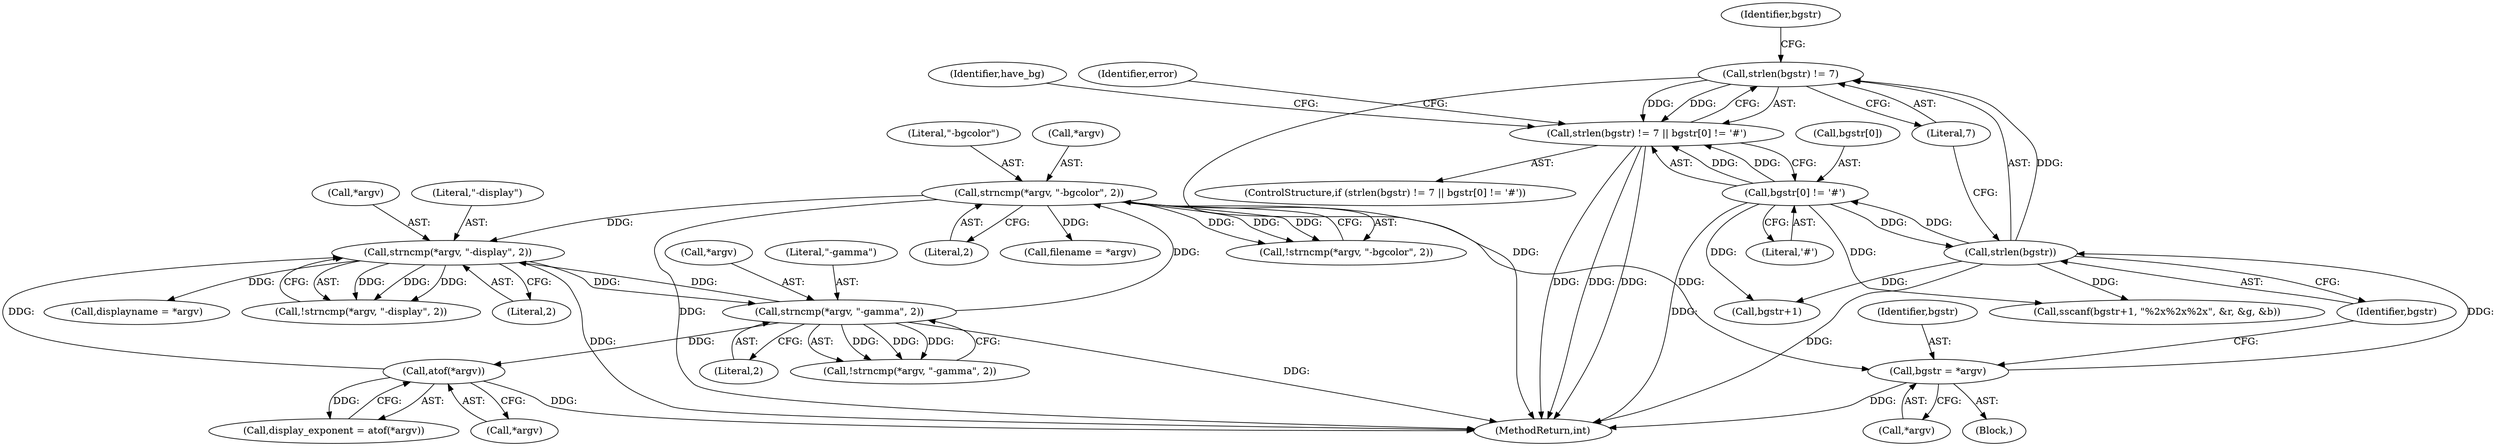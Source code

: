 digraph "0_Android_9d4853418ab2f754c2b63e091c29c5529b8b86ca_7@API" {
"1000266" [label="(Call,strlen(bgstr) != 7)"];
"1000267" [label="(Call,strlen(bgstr))"];
"1000260" [label="(Call,bgstr = *argv)"];
"1000245" [label="(Call,strncmp(*argv, \"-bgcolor\", 2))"];
"1000216" [label="(Call,strncmp(*argv, \"-gamma\", 2))"];
"1000195" [label="(Call,strncmp(*argv, \"-display\", 2))"];
"1000233" [label="(Call,atof(*argv))"];
"1000270" [label="(Call,bgstr[0] != '#')"];
"1000265" [label="(Call,strlen(bgstr) != 7 || bgstr[0] != '#')"];
"1000209" [label="(Call,displayname = *argv)"];
"1000267" [label="(Call,strlen(bgstr))"];
"1000194" [label="(Call,!strncmp(*argv, \"-display\", 2))"];
"1000265" [label="(Call,strlen(bgstr) != 7 || bgstr[0] != '#')"];
"1000279" [label="(Identifier,have_bg)"];
"1000220" [label="(Literal,2)"];
"1000195" [label="(Call,strncmp(*argv, \"-display\", 2))"];
"1000264" [label="(ControlStructure,if (strlen(bgstr) != 7 || bgstr[0] != '#'))"];
"1000552" [label="(MethodReturn,int)"];
"1000198" [label="(Literal,\"-display\")"];
"1000261" [label="(Identifier,bgstr)"];
"1000269" [label="(Literal,7)"];
"1000266" [label="(Call,strlen(bgstr) != 7)"];
"1000272" [label="(Identifier,bgstr)"];
"1000217" [label="(Call,*argv)"];
"1000219" [label="(Literal,\"-gamma\")"];
"1000234" [label="(Call,*argv)"];
"1000248" [label="(Literal,\"-bgcolor\")"];
"1000259" [label="(Block,)"];
"1000244" [label="(Call,!strncmp(*argv, \"-bgcolor\", 2))"];
"1000249" [label="(Literal,2)"];
"1000431" [label="(Call,bgstr+1)"];
"1000233" [label="(Call,atof(*argv))"];
"1000290" [label="(Call,filename = *argv)"];
"1000231" [label="(Call,display_exponent = atof(*argv))"];
"1000260" [label="(Call,bgstr = *argv)"];
"1000245" [label="(Call,strncmp(*argv, \"-bgcolor\", 2))"];
"1000215" [label="(Call,!strncmp(*argv, \"-gamma\", 2))"];
"1000196" [label="(Call,*argv)"];
"1000271" [label="(Call,bgstr[0])"];
"1000430" [label="(Call,sscanf(bgstr+1, \"%2x%2x%2x\", &r, &g, &b))"];
"1000268" [label="(Identifier,bgstr)"];
"1000216" [label="(Call,strncmp(*argv, \"-gamma\", 2))"];
"1000246" [label="(Call,*argv)"];
"1000270" [label="(Call,bgstr[0] != '#')"];
"1000199" [label="(Literal,2)"];
"1000276" [label="(Identifier,error)"];
"1000274" [label="(Literal,'#')"];
"1000262" [label="(Call,*argv)"];
"1000266" -> "1000265"  [label="AST: "];
"1000266" -> "1000269"  [label="CFG: "];
"1000267" -> "1000266"  [label="AST: "];
"1000269" -> "1000266"  [label="AST: "];
"1000272" -> "1000266"  [label="CFG: "];
"1000265" -> "1000266"  [label="CFG: "];
"1000266" -> "1000552"  [label="DDG: "];
"1000266" -> "1000265"  [label="DDG: "];
"1000266" -> "1000265"  [label="DDG: "];
"1000267" -> "1000266"  [label="DDG: "];
"1000267" -> "1000268"  [label="CFG: "];
"1000268" -> "1000267"  [label="AST: "];
"1000269" -> "1000267"  [label="CFG: "];
"1000267" -> "1000552"  [label="DDG: "];
"1000260" -> "1000267"  [label="DDG: "];
"1000270" -> "1000267"  [label="DDG: "];
"1000267" -> "1000270"  [label="DDG: "];
"1000267" -> "1000430"  [label="DDG: "];
"1000267" -> "1000431"  [label="DDG: "];
"1000260" -> "1000259"  [label="AST: "];
"1000260" -> "1000262"  [label="CFG: "];
"1000261" -> "1000260"  [label="AST: "];
"1000262" -> "1000260"  [label="AST: "];
"1000268" -> "1000260"  [label="CFG: "];
"1000260" -> "1000552"  [label="DDG: "];
"1000245" -> "1000260"  [label="DDG: "];
"1000245" -> "1000244"  [label="AST: "];
"1000245" -> "1000249"  [label="CFG: "];
"1000246" -> "1000245"  [label="AST: "];
"1000248" -> "1000245"  [label="AST: "];
"1000249" -> "1000245"  [label="AST: "];
"1000244" -> "1000245"  [label="CFG: "];
"1000245" -> "1000552"  [label="DDG: "];
"1000245" -> "1000195"  [label="DDG: "];
"1000245" -> "1000244"  [label="DDG: "];
"1000245" -> "1000244"  [label="DDG: "];
"1000245" -> "1000244"  [label="DDG: "];
"1000216" -> "1000245"  [label="DDG: "];
"1000245" -> "1000290"  [label="DDG: "];
"1000216" -> "1000215"  [label="AST: "];
"1000216" -> "1000220"  [label="CFG: "];
"1000217" -> "1000216"  [label="AST: "];
"1000219" -> "1000216"  [label="AST: "];
"1000220" -> "1000216"  [label="AST: "];
"1000215" -> "1000216"  [label="CFG: "];
"1000216" -> "1000552"  [label="DDG: "];
"1000216" -> "1000195"  [label="DDG: "];
"1000216" -> "1000215"  [label="DDG: "];
"1000216" -> "1000215"  [label="DDG: "];
"1000216" -> "1000215"  [label="DDG: "];
"1000195" -> "1000216"  [label="DDG: "];
"1000216" -> "1000233"  [label="DDG: "];
"1000195" -> "1000194"  [label="AST: "];
"1000195" -> "1000199"  [label="CFG: "];
"1000196" -> "1000195"  [label="AST: "];
"1000198" -> "1000195"  [label="AST: "];
"1000199" -> "1000195"  [label="AST: "];
"1000194" -> "1000195"  [label="CFG: "];
"1000195" -> "1000552"  [label="DDG: "];
"1000195" -> "1000194"  [label="DDG: "];
"1000195" -> "1000194"  [label="DDG: "];
"1000195" -> "1000194"  [label="DDG: "];
"1000233" -> "1000195"  [label="DDG: "];
"1000195" -> "1000209"  [label="DDG: "];
"1000233" -> "1000231"  [label="AST: "];
"1000233" -> "1000234"  [label="CFG: "];
"1000234" -> "1000233"  [label="AST: "];
"1000231" -> "1000233"  [label="CFG: "];
"1000233" -> "1000552"  [label="DDG: "];
"1000233" -> "1000231"  [label="DDG: "];
"1000270" -> "1000265"  [label="AST: "];
"1000270" -> "1000274"  [label="CFG: "];
"1000271" -> "1000270"  [label="AST: "];
"1000274" -> "1000270"  [label="AST: "];
"1000265" -> "1000270"  [label="CFG: "];
"1000270" -> "1000552"  [label="DDG: "];
"1000270" -> "1000265"  [label="DDG: "];
"1000270" -> "1000265"  [label="DDG: "];
"1000270" -> "1000430"  [label="DDG: "];
"1000270" -> "1000431"  [label="DDG: "];
"1000265" -> "1000264"  [label="AST: "];
"1000276" -> "1000265"  [label="CFG: "];
"1000279" -> "1000265"  [label="CFG: "];
"1000265" -> "1000552"  [label="DDG: "];
"1000265" -> "1000552"  [label="DDG: "];
"1000265" -> "1000552"  [label="DDG: "];
}
